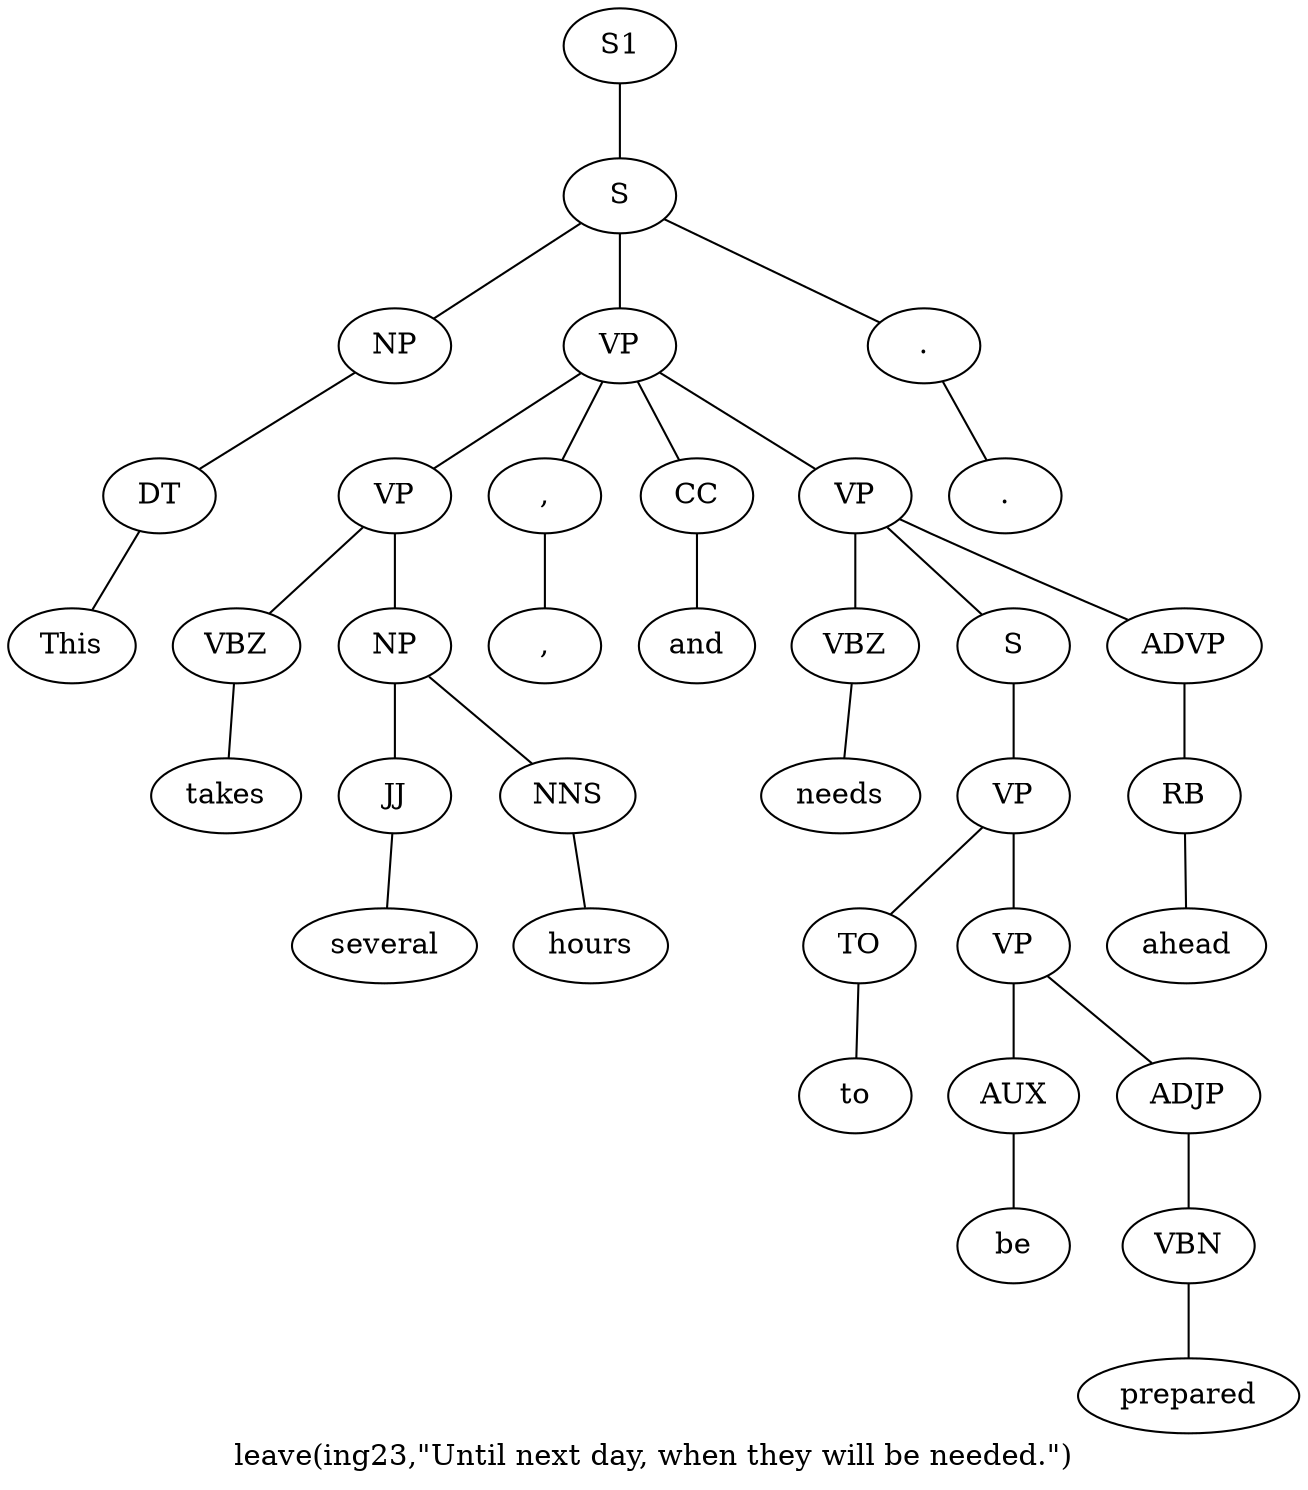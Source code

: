 graph SyntaxGraph {
	label = "leave(ing23,\"Until next day, when they will be needed.\")";
	Node0 [label="S1"];
	Node1 [label="S"];
	Node2 [label="NP"];
	Node3 [label="DT"];
	Node4 [label="This"];
	Node5 [label="VP"];
	Node6 [label="VP"];
	Node7 [label="VBZ"];
	Node8 [label="takes"];
	Node9 [label="NP"];
	Node10 [label="JJ"];
	Node11 [label="several"];
	Node12 [label="NNS"];
	Node13 [label="hours"];
	Node14 [label=","];
	Node15 [label=","];
	Node16 [label="CC"];
	Node17 [label="and"];
	Node18 [label="VP"];
	Node19 [label="VBZ"];
	Node20 [label="needs"];
	Node21 [label="S"];
	Node22 [label="VP"];
	Node23 [label="TO"];
	Node24 [label="to"];
	Node25 [label="VP"];
	Node26 [label="AUX"];
	Node27 [label="be"];
	Node28 [label="ADJP"];
	Node29 [label="VBN"];
	Node30 [label="prepared"];
	Node31 [label="ADVP"];
	Node32 [label="RB"];
	Node33 [label="ahead"];
	Node34 [label="."];
	Node35 [label="."];

	Node0 -- Node1;
	Node1 -- Node2;
	Node1 -- Node5;
	Node1 -- Node34;
	Node2 -- Node3;
	Node3 -- Node4;
	Node5 -- Node6;
	Node5 -- Node14;
	Node5 -- Node16;
	Node5 -- Node18;
	Node6 -- Node7;
	Node6 -- Node9;
	Node7 -- Node8;
	Node9 -- Node10;
	Node9 -- Node12;
	Node10 -- Node11;
	Node12 -- Node13;
	Node14 -- Node15;
	Node16 -- Node17;
	Node18 -- Node19;
	Node18 -- Node21;
	Node18 -- Node31;
	Node19 -- Node20;
	Node21 -- Node22;
	Node22 -- Node23;
	Node22 -- Node25;
	Node23 -- Node24;
	Node25 -- Node26;
	Node25 -- Node28;
	Node26 -- Node27;
	Node28 -- Node29;
	Node29 -- Node30;
	Node31 -- Node32;
	Node32 -- Node33;
	Node34 -- Node35;
}